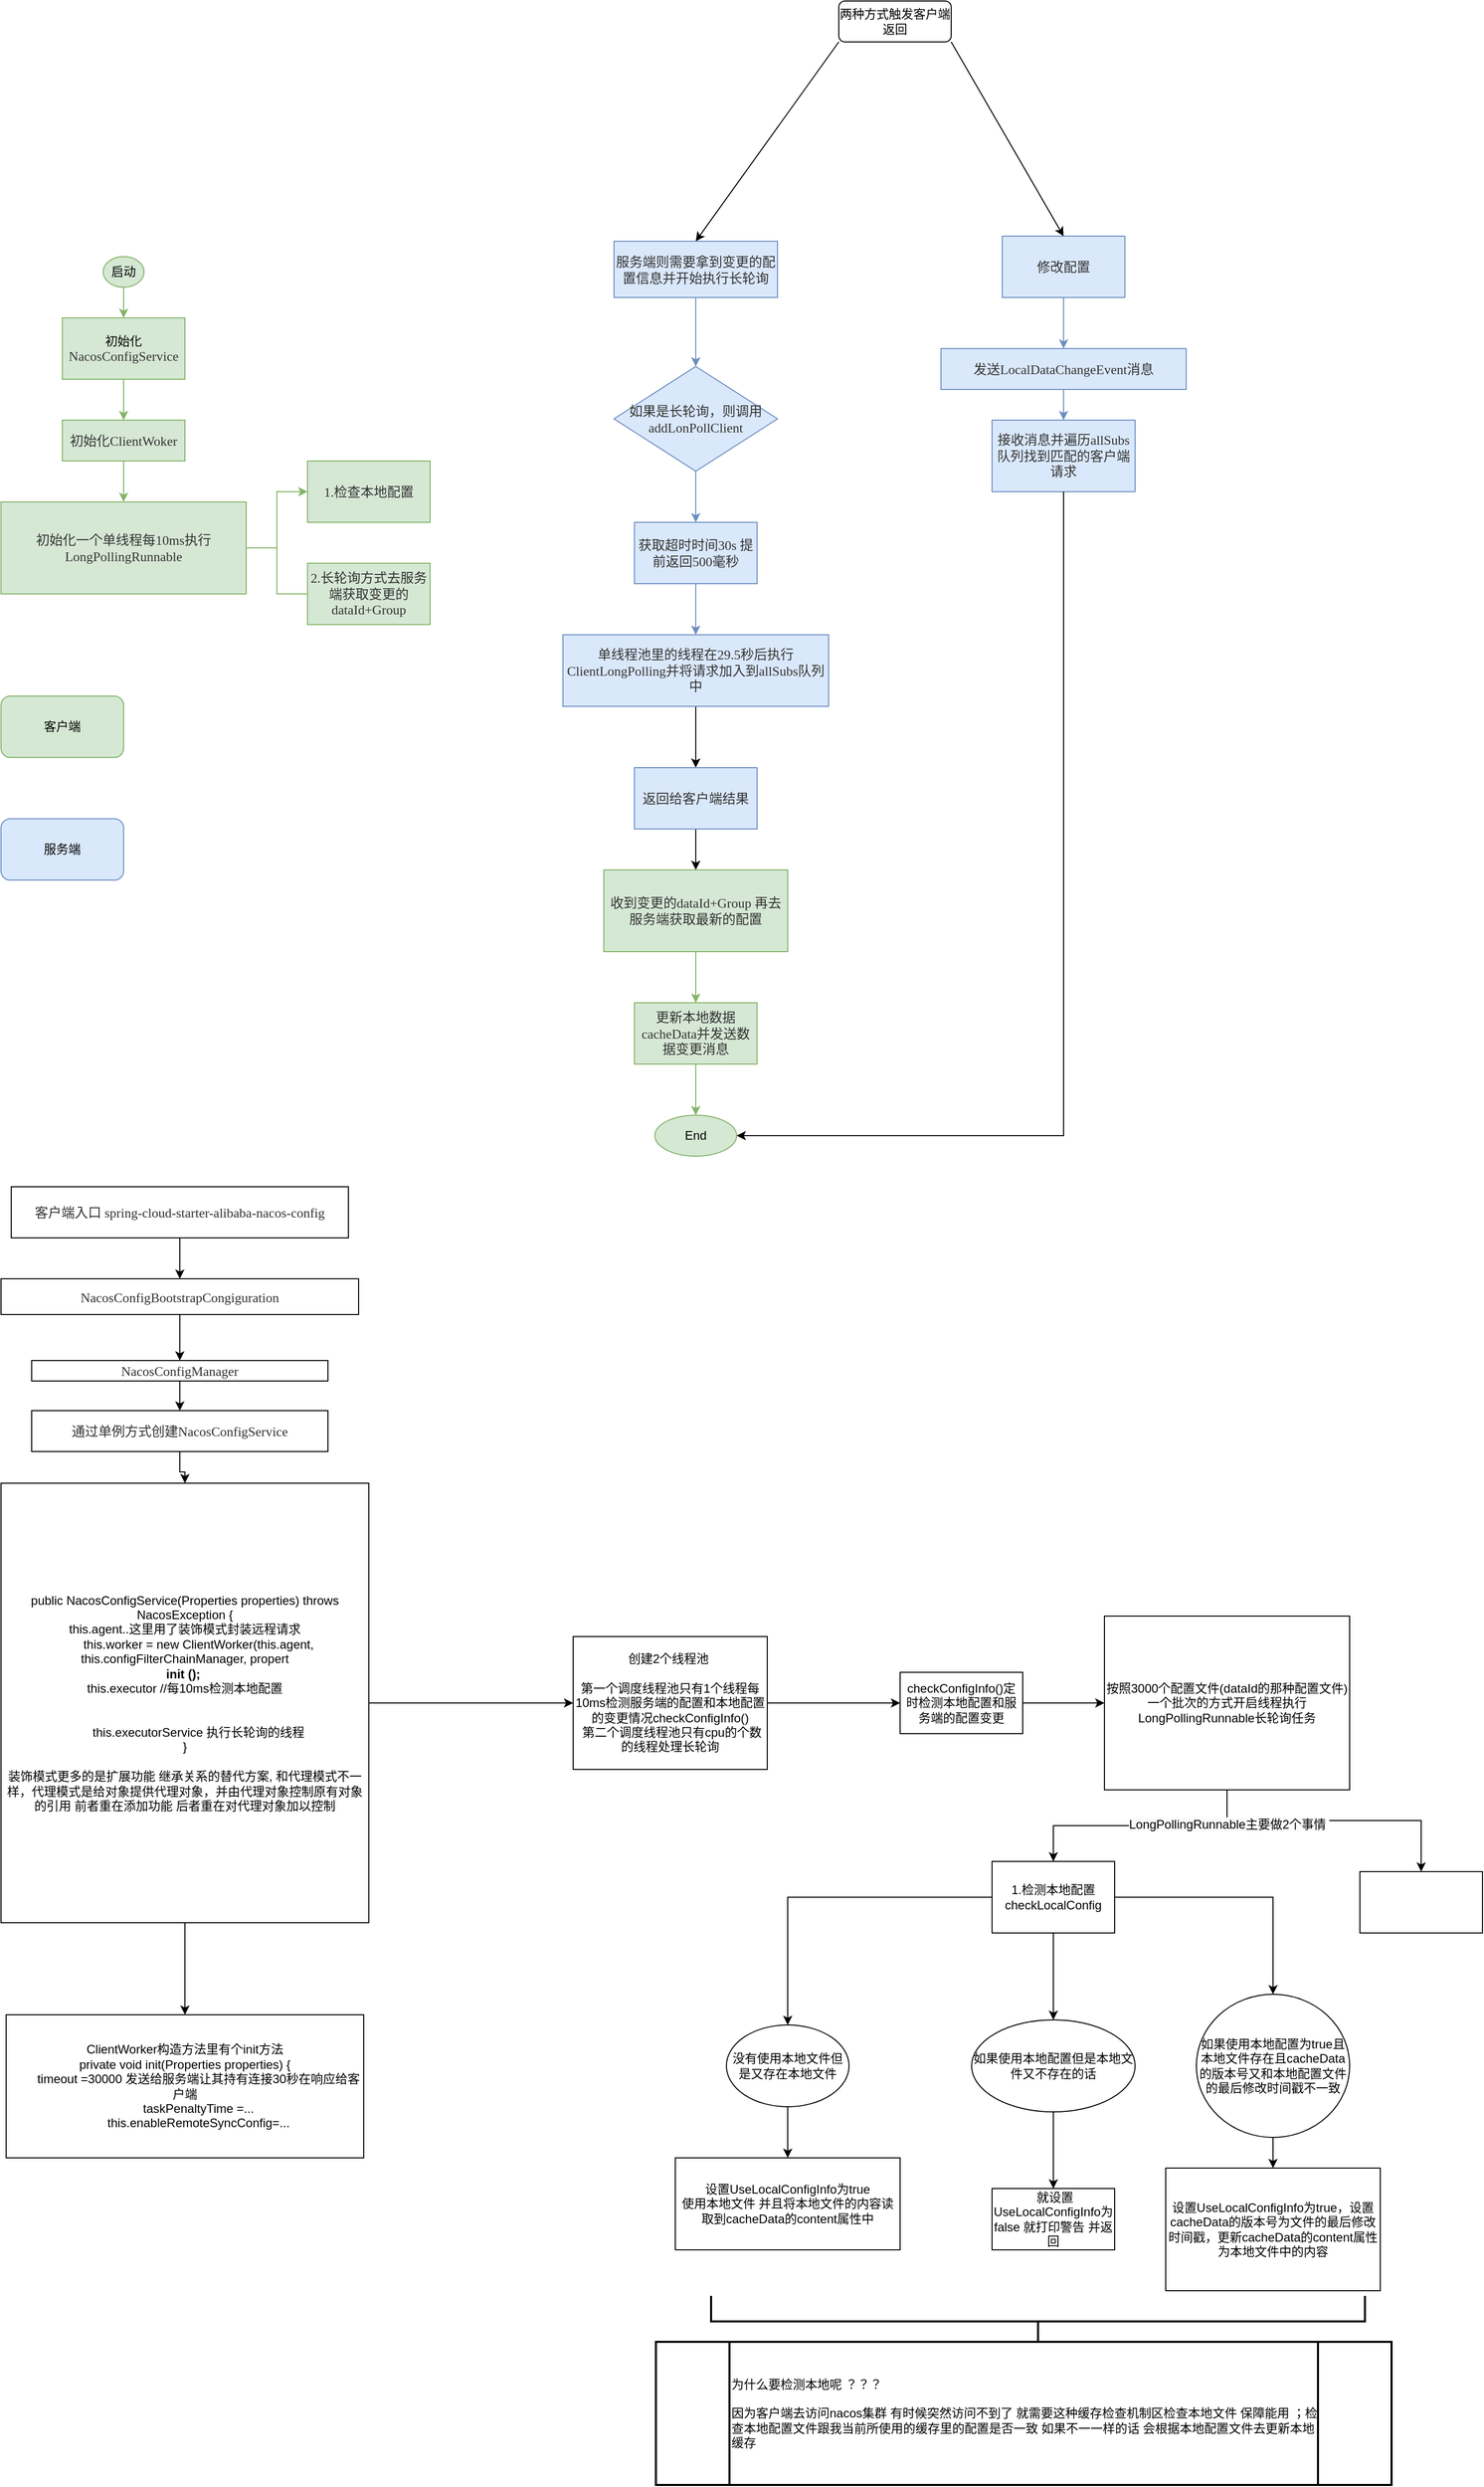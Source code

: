 <mxfile version="20.8.3" type="github">
  <diagram id="gBVBJpbxsoqlgOK4VZeo" name="第 1 页">
    <mxGraphModel dx="1194" dy="1855" grid="1" gridSize="10" guides="1" tooltips="1" connect="1" arrows="1" fold="1" page="1" pageScale="1" pageWidth="827" pageHeight="1169" math="0" shadow="0">
      <root>
        <mxCell id="0" />
        <mxCell id="1" parent="0" />
        <mxCell id="R_mdDU6zKTO6Eg03_8yZ-3" value="" style="edgeStyle=orthogonalEdgeStyle;rounded=0;orthogonalLoop=1;jettySize=auto;html=1;fillColor=#d5e8d4;strokeColor=#82b366;" edge="1" parent="1" source="R_mdDU6zKTO6Eg03_8yZ-1" target="R_mdDU6zKTO6Eg03_8yZ-2">
          <mxGeometry relative="1" as="geometry" />
        </mxCell>
        <mxCell id="R_mdDU6zKTO6Eg03_8yZ-1" value="启动" style="ellipse;whiteSpace=wrap;html=1;fillColor=#d5e8d4;strokeColor=#82b366;" vertex="1" parent="1">
          <mxGeometry x="120" y="40" width="40" height="30" as="geometry" />
        </mxCell>
        <mxCell id="R_mdDU6zKTO6Eg03_8yZ-5" value="" style="edgeStyle=orthogonalEdgeStyle;rounded=0;orthogonalLoop=1;jettySize=auto;html=1;fillColor=#d5e8d4;strokeColor=#82b366;" edge="1" parent="1" source="R_mdDU6zKTO6Eg03_8yZ-2" target="R_mdDU6zKTO6Eg03_8yZ-4">
          <mxGeometry relative="1" as="geometry" />
        </mxCell>
        <mxCell id="R_mdDU6zKTO6Eg03_8yZ-2" value="初始化&lt;span style=&quot;color: rgb(50, 50, 50); font-family: 微软雅黑; font-size: 13px; background-color: rgba(255, 255, 255, 0.01);&quot;&gt;NacosConfigService&lt;/span&gt;" style="whiteSpace=wrap;html=1;fillColor=#d5e8d4;strokeColor=#82b366;" vertex="1" parent="1">
          <mxGeometry x="80" y="100" width="120" height="60" as="geometry" />
        </mxCell>
        <mxCell id="R_mdDU6zKTO6Eg03_8yZ-9" value="" style="edgeStyle=orthogonalEdgeStyle;rounded=0;orthogonalLoop=1;jettySize=auto;html=1;fillColor=#d5e8d4;strokeColor=#82b366;" edge="1" parent="1" source="R_mdDU6zKTO6Eg03_8yZ-4" target="R_mdDU6zKTO6Eg03_8yZ-8">
          <mxGeometry relative="1" as="geometry" />
        </mxCell>
        <mxCell id="R_mdDU6zKTO6Eg03_8yZ-4" value="&lt;span style=&quot;color: rgb(50, 50, 50); font-family: 微软雅黑; font-size: 13px; background-color: rgba(255, 255, 255, 0.01);&quot;&gt;初始化ClientWoker&lt;/span&gt;" style="whiteSpace=wrap;html=1;fillColor=#d5e8d4;strokeColor=#82b366;" vertex="1" parent="1">
          <mxGeometry x="80" y="200" width="120" height="40" as="geometry" />
        </mxCell>
        <mxCell id="R_mdDU6zKTO6Eg03_8yZ-11" value="" style="edgeStyle=orthogonalEdgeStyle;rounded=0;orthogonalLoop=1;jettySize=auto;html=1;fillColor=#d5e8d4;strokeColor=#82b366;" edge="1" parent="1" source="R_mdDU6zKTO6Eg03_8yZ-8" target="R_mdDU6zKTO6Eg03_8yZ-10">
          <mxGeometry relative="1" as="geometry" />
        </mxCell>
        <mxCell id="R_mdDU6zKTO6Eg03_8yZ-8" value="&lt;span style=&quot;color: rgb(50, 50, 50); font-family: 微软雅黑; font-size: 13px; background-color: rgba(255, 255, 255, 0.01);&quot;&gt;初始化一个单线程每10ms执行LongPollingRunnable&lt;/span&gt;" style="whiteSpace=wrap;html=1;fillColor=#d5e8d4;strokeColor=#82b366;" vertex="1" parent="1">
          <mxGeometry x="20" y="280" width="240" height="90" as="geometry" />
        </mxCell>
        <mxCell id="R_mdDU6zKTO6Eg03_8yZ-10" value="&lt;span style=&quot;color: rgb(50, 50, 50); font-family: 微软雅黑; font-size: 13px; background-color: rgba(255, 255, 255, 0.01);&quot;&gt;1.检查本地配置&lt;/span&gt;" style="whiteSpace=wrap;html=1;fillColor=#d5e8d4;strokeColor=#82b366;" vertex="1" parent="1">
          <mxGeometry x="320" y="240" width="120" height="60" as="geometry" />
        </mxCell>
        <mxCell id="R_mdDU6zKTO6Eg03_8yZ-13" value="" style="endArrow=classic;html=1;rounded=0;exitX=1;exitY=0.5;exitDx=0;exitDy=0;fillColor=#d5e8d4;strokeColor=#82b366;" edge="1" parent="1" source="R_mdDU6zKTO6Eg03_8yZ-8">
          <mxGeometry width="50" height="50" relative="1" as="geometry">
            <mxPoint x="390" y="340" as="sourcePoint" />
            <mxPoint x="330" y="370" as="targetPoint" />
            <Array as="points">
              <mxPoint x="290" y="325" />
              <mxPoint x="290" y="370" />
            </Array>
          </mxGeometry>
        </mxCell>
        <mxCell id="R_mdDU6zKTO6Eg03_8yZ-14" value="&lt;span style=&quot;color: rgb(50, 50, 50); font-family: 微软雅黑; font-size: 13px; background-color: rgba(255, 255, 255, 0.01);&quot;&gt;2.长轮询方式去服务端获取变更的dataId+Group&lt;/span&gt;" style="rounded=0;whiteSpace=wrap;html=1;fillColor=#d5e8d4;strokeColor=#82b366;" vertex="1" parent="1">
          <mxGeometry x="320" y="340" width="120" height="60" as="geometry" />
        </mxCell>
        <mxCell id="R_mdDU6zKTO6Eg03_8yZ-17" value="" style="edgeStyle=orthogonalEdgeStyle;rounded=0;orthogonalLoop=1;jettySize=auto;html=1;fillColor=#dae8fc;strokeColor=#6c8ebf;" edge="1" parent="1" source="R_mdDU6zKTO6Eg03_8yZ-15" target="R_mdDU6zKTO6Eg03_8yZ-16">
          <mxGeometry relative="1" as="geometry" />
        </mxCell>
        <mxCell id="R_mdDU6zKTO6Eg03_8yZ-15" value="&lt;span style=&quot;color: rgb(50, 50, 50); font-family: 微软雅黑; font-size: 13px; background-color: rgba(255, 255, 255, 0.01);&quot;&gt;服务端则需要拿到变更的配置信息并开始执行长轮询&lt;/span&gt;" style="rounded=0;whiteSpace=wrap;html=1;fillColor=#dae8fc;strokeColor=#6c8ebf;" vertex="1" parent="1">
          <mxGeometry x="620" y="25" width="160" height="55" as="geometry" />
        </mxCell>
        <mxCell id="R_mdDU6zKTO6Eg03_8yZ-19" value="" style="edgeStyle=orthogonalEdgeStyle;rounded=0;orthogonalLoop=1;jettySize=auto;html=1;fillColor=#dae8fc;strokeColor=#6c8ebf;" edge="1" parent="1" source="R_mdDU6zKTO6Eg03_8yZ-16" target="R_mdDU6zKTO6Eg03_8yZ-18">
          <mxGeometry relative="1" as="geometry" />
        </mxCell>
        <mxCell id="R_mdDU6zKTO6Eg03_8yZ-16" value="&lt;span style=&quot;color: rgb(50, 50, 50); font-family: 微软雅黑; font-size: 13px; background-color: rgba(255, 255, 255, 0.01);&quot;&gt;如果是长轮询，则调用addLonPollClient&lt;/span&gt;" style="rhombus;whiteSpace=wrap;html=1;rounded=0;fillColor=#dae8fc;strokeColor=#6c8ebf;" vertex="1" parent="1">
          <mxGeometry x="620" y="147.5" width="160" height="102.5" as="geometry" />
        </mxCell>
        <mxCell id="R_mdDU6zKTO6Eg03_8yZ-21" style="edgeStyle=orthogonalEdgeStyle;rounded=0;orthogonalLoop=1;jettySize=auto;html=1;exitX=0.5;exitY=1;exitDx=0;exitDy=0;fillColor=#dae8fc;strokeColor=#6c8ebf;" edge="1" parent="1" source="R_mdDU6zKTO6Eg03_8yZ-18" target="R_mdDU6zKTO6Eg03_8yZ-20">
          <mxGeometry relative="1" as="geometry" />
        </mxCell>
        <mxCell id="R_mdDU6zKTO6Eg03_8yZ-18" value="&lt;span style=&quot;color: rgb(50, 50, 50); font-family: 微软雅黑; font-size: 13px; background-color: rgba(255, 255, 255, 0.01);&quot;&gt;获取超时时间30s 提前返回500毫秒&lt;/span&gt;" style="whiteSpace=wrap;html=1;rounded=0;fillColor=#dae8fc;strokeColor=#6c8ebf;" vertex="1" parent="1">
          <mxGeometry x="640" y="300" width="120" height="60" as="geometry" />
        </mxCell>
        <mxCell id="R_mdDU6zKTO6Eg03_8yZ-23" style="edgeStyle=orthogonalEdgeStyle;rounded=0;orthogonalLoop=1;jettySize=auto;html=1;exitX=0.5;exitY=1;exitDx=0;exitDy=0;entryX=0.5;entryY=0;entryDx=0;entryDy=0;" edge="1" parent="1" source="R_mdDU6zKTO6Eg03_8yZ-20" target="R_mdDU6zKTO6Eg03_8yZ-22">
          <mxGeometry relative="1" as="geometry" />
        </mxCell>
        <mxCell id="R_mdDU6zKTO6Eg03_8yZ-20" value="&lt;span style=&quot;color: rgb(50, 50, 50); font-family: 微软雅黑; font-size: 13px; background-color: rgba(255, 255, 255, 0.01);&quot;&gt;单线程池里的线程在29.5秒后执行ClientLongPolling并将请求加入到allSubs队列中&lt;/span&gt;" style="whiteSpace=wrap;html=1;rounded=0;fillColor=#dae8fc;strokeColor=#6c8ebf;" vertex="1" parent="1">
          <mxGeometry x="570" y="410" width="260" height="70" as="geometry" />
        </mxCell>
        <mxCell id="R_mdDU6zKTO6Eg03_8yZ-25" style="edgeStyle=orthogonalEdgeStyle;rounded=0;orthogonalLoop=1;jettySize=auto;html=1;exitX=0.5;exitY=1;exitDx=0;exitDy=0;entryX=0.5;entryY=0;entryDx=0;entryDy=0;" edge="1" parent="1" source="R_mdDU6zKTO6Eg03_8yZ-22" target="R_mdDU6zKTO6Eg03_8yZ-24">
          <mxGeometry relative="1" as="geometry" />
        </mxCell>
        <mxCell id="R_mdDU6zKTO6Eg03_8yZ-22" value="&lt;span style=&quot;color: rgb(50, 50, 50); font-family: 微软雅黑; font-size: 13px; background-color: rgba(255, 255, 255, 0.01);&quot;&gt;返回给客户端结果&lt;/span&gt;" style="whiteSpace=wrap;html=1;rounded=0;fillColor=#dae8fc;strokeColor=#6c8ebf;" vertex="1" parent="1">
          <mxGeometry x="640" y="540" width="120" height="60" as="geometry" />
        </mxCell>
        <mxCell id="R_mdDU6zKTO6Eg03_8yZ-28" value="" style="edgeStyle=orthogonalEdgeStyle;rounded=0;orthogonalLoop=1;jettySize=auto;html=1;fillColor=#d5e8d4;strokeColor=#82b366;" edge="1" parent="1" source="R_mdDU6zKTO6Eg03_8yZ-24" target="R_mdDU6zKTO6Eg03_8yZ-26">
          <mxGeometry relative="1" as="geometry" />
        </mxCell>
        <mxCell id="R_mdDU6zKTO6Eg03_8yZ-24" value="&lt;span style=&quot;color: rgb(50, 50, 50); font-family: 微软雅黑; font-size: 13px; background-color: rgba(255, 255, 255, 0.01);&quot;&gt;收到变更的dataId+Group 再去服务端获取最新的配置&lt;/span&gt;" style="whiteSpace=wrap;html=1;rounded=0;fillColor=#d5e8d4;strokeColor=#82b366;" vertex="1" parent="1">
          <mxGeometry x="610" y="640" width="180" height="80" as="geometry" />
        </mxCell>
        <mxCell id="R_mdDU6zKTO6Eg03_8yZ-30" value="" style="edgeStyle=orthogonalEdgeStyle;rounded=0;orthogonalLoop=1;jettySize=auto;html=1;fillColor=#d5e8d4;strokeColor=#82b366;" edge="1" parent="1" source="R_mdDU6zKTO6Eg03_8yZ-26" target="R_mdDU6zKTO6Eg03_8yZ-29">
          <mxGeometry relative="1" as="geometry" />
        </mxCell>
        <mxCell id="R_mdDU6zKTO6Eg03_8yZ-26" value="&lt;span style=&quot;color: rgb(50, 50, 50); font-family: 微软雅黑; font-size: 13px; background-color: rgba(255, 255, 255, 0.01);&quot;&gt;更新本地数据cacheData并发送数据变更消息&lt;/span&gt;" style="whiteSpace=wrap;html=1;rounded=0;fillColor=#d5e8d4;strokeColor=#82b366;" vertex="1" parent="1">
          <mxGeometry x="640" y="770" width="120" height="60" as="geometry" />
        </mxCell>
        <mxCell id="R_mdDU6zKTO6Eg03_8yZ-29" value="End" style="ellipse;whiteSpace=wrap;html=1;rounded=0;fillColor=#d5e8d4;strokeColor=#82b366;" vertex="1" parent="1">
          <mxGeometry x="660" y="880" width="80" height="40" as="geometry" />
        </mxCell>
        <mxCell id="R_mdDU6zKTO6Eg03_8yZ-34" value="" style="edgeStyle=orthogonalEdgeStyle;rounded=0;orthogonalLoop=1;jettySize=auto;html=1;fillColor=#dae8fc;strokeColor=#6c8ebf;" edge="1" parent="1" source="R_mdDU6zKTO6Eg03_8yZ-31" target="R_mdDU6zKTO6Eg03_8yZ-32">
          <mxGeometry relative="1" as="geometry" />
        </mxCell>
        <mxCell id="R_mdDU6zKTO6Eg03_8yZ-31" value="&lt;span style=&quot;color: rgb(50, 50, 50); font-family: 微软雅黑; font-size: 13px; background-color: rgba(255, 255, 255, 0.01);&quot;&gt;修改配置&lt;/span&gt;" style="rounded=0;whiteSpace=wrap;html=1;fillColor=#dae8fc;strokeColor=#6c8ebf;" vertex="1" parent="1">
          <mxGeometry x="1000" y="20" width="120" height="60" as="geometry" />
        </mxCell>
        <mxCell id="R_mdDU6zKTO6Eg03_8yZ-36" value="" style="edgeStyle=orthogonalEdgeStyle;rounded=0;orthogonalLoop=1;jettySize=auto;html=1;fillColor=#dae8fc;strokeColor=#6c8ebf;" edge="1" parent="1" source="R_mdDU6zKTO6Eg03_8yZ-32" target="R_mdDU6zKTO6Eg03_8yZ-35">
          <mxGeometry relative="1" as="geometry" />
        </mxCell>
        <mxCell id="R_mdDU6zKTO6Eg03_8yZ-32" value="&lt;span style=&quot;color: rgb(50, 50, 50); font-family: 微软雅黑; font-size: 13px; background-color: rgba(255, 255, 255, 0.01);&quot;&gt;发送LocalDataChangeEvent消息&lt;/span&gt;" style="whiteSpace=wrap;html=1;rounded=0;fillColor=#dae8fc;strokeColor=#6c8ebf;" vertex="1" parent="1">
          <mxGeometry x="940" y="130" width="240" height="40" as="geometry" />
        </mxCell>
        <mxCell id="R_mdDU6zKTO6Eg03_8yZ-35" value="&lt;span style=&quot;color: rgb(50, 50, 50); font-family: 微软雅黑; font-size: 13px; background-color: rgba(255, 255, 255, 0.01);&quot;&gt;接收消息并遍历allSubs队列找到匹配的客户端请求&lt;/span&gt;" style="whiteSpace=wrap;html=1;rounded=0;fillColor=#dae8fc;strokeColor=#6c8ebf;" vertex="1" parent="1">
          <mxGeometry x="990" y="200" width="140" height="70" as="geometry" />
        </mxCell>
        <mxCell id="R_mdDU6zKTO6Eg03_8yZ-37" value="" style="endArrow=classic;html=1;rounded=0;exitX=0.5;exitY=1;exitDx=0;exitDy=0;entryX=1;entryY=0.5;entryDx=0;entryDy=0;" edge="1" parent="1" source="R_mdDU6zKTO6Eg03_8yZ-35" target="R_mdDU6zKTO6Eg03_8yZ-29">
          <mxGeometry width="50" height="50" relative="1" as="geometry">
            <mxPoint x="1070" y="355" as="sourcePoint" />
            <mxPoint x="1060" y="690" as="targetPoint" />
            <Array as="points">
              <mxPoint x="1060" y="900" />
            </Array>
          </mxGeometry>
        </mxCell>
        <mxCell id="R_mdDU6zKTO6Eg03_8yZ-39" value="两种方式触发客户端返回" style="rounded=1;whiteSpace=wrap;html=1;" vertex="1" parent="1">
          <mxGeometry x="840" y="-210" width="110" height="40" as="geometry" />
        </mxCell>
        <mxCell id="R_mdDU6zKTO6Eg03_8yZ-40" value="" style="endArrow=classic;html=1;rounded=0;exitX=0;exitY=1;exitDx=0;exitDy=0;entryX=0.5;entryY=0;entryDx=0;entryDy=0;" edge="1" parent="1" source="R_mdDU6zKTO6Eg03_8yZ-39" target="R_mdDU6zKTO6Eg03_8yZ-15">
          <mxGeometry width="50" height="50" relative="1" as="geometry">
            <mxPoint x="840" y="-160" as="sourcePoint" />
            <mxPoint x="770" y="-120" as="targetPoint" />
          </mxGeometry>
        </mxCell>
        <mxCell id="R_mdDU6zKTO6Eg03_8yZ-41" value="" style="endArrow=classic;html=1;rounded=0;exitX=1;exitY=1;exitDx=0;exitDy=0;entryX=0.5;entryY=0;entryDx=0;entryDy=0;" edge="1" parent="1" source="R_mdDU6zKTO6Eg03_8yZ-39" target="R_mdDU6zKTO6Eg03_8yZ-31">
          <mxGeometry width="50" height="50" relative="1" as="geometry">
            <mxPoint x="940" y="-100" as="sourcePoint" />
            <mxPoint x="990" y="-150" as="targetPoint" />
          </mxGeometry>
        </mxCell>
        <mxCell id="R_mdDU6zKTO6Eg03_8yZ-42" value="客户端" style="rounded=1;whiteSpace=wrap;html=1;fillColor=#d5e8d4;strokeColor=#82b366;" vertex="1" parent="1">
          <mxGeometry x="20" y="470" width="120" height="60" as="geometry" />
        </mxCell>
        <mxCell id="R_mdDU6zKTO6Eg03_8yZ-43" value="服务端" style="rounded=1;whiteSpace=wrap;html=1;fillColor=#dae8fc;strokeColor=#6c8ebf;" vertex="1" parent="1">
          <mxGeometry x="20" y="590" width="120" height="60" as="geometry" />
        </mxCell>
        <mxCell id="R_mdDU6zKTO6Eg03_8yZ-46" value="" style="edgeStyle=orthogonalEdgeStyle;rounded=0;orthogonalLoop=1;jettySize=auto;html=1;" edge="1" parent="1" source="R_mdDU6zKTO6Eg03_8yZ-44" target="R_mdDU6zKTO6Eg03_8yZ-45">
          <mxGeometry relative="1" as="geometry" />
        </mxCell>
        <mxCell id="R_mdDU6zKTO6Eg03_8yZ-44" value="&lt;span style=&quot;color: rgb(50, 50, 50); font-family: 微软雅黑; font-size: 13px; background-color: rgba(255, 255, 255, 0.01);&quot;&gt;客户端入口 spring-cloud-starter-alibaba-nacos-config&lt;/span&gt;" style="rounded=0;whiteSpace=wrap;html=1;" vertex="1" parent="1">
          <mxGeometry x="30" y="950" width="330" height="50" as="geometry" />
        </mxCell>
        <mxCell id="R_mdDU6zKTO6Eg03_8yZ-48" value="" style="edgeStyle=orthogonalEdgeStyle;rounded=0;orthogonalLoop=1;jettySize=auto;html=1;" edge="1" parent="1" source="R_mdDU6zKTO6Eg03_8yZ-45" target="R_mdDU6zKTO6Eg03_8yZ-47">
          <mxGeometry relative="1" as="geometry" />
        </mxCell>
        <mxCell id="R_mdDU6zKTO6Eg03_8yZ-45" value="&lt;span style=&quot;color: rgb(50, 50, 50); font-family: 微软雅黑; font-size: 13px; background-color: rgba(255, 255, 255, 0.01);&quot;&gt;NacosConfigBootstrapCongiguration&lt;/span&gt;" style="whiteSpace=wrap;html=1;rounded=0;" vertex="1" parent="1">
          <mxGeometry x="20" y="1040" width="350" height="35" as="geometry" />
        </mxCell>
        <mxCell id="R_mdDU6zKTO6Eg03_8yZ-50" value="" style="edgeStyle=orthogonalEdgeStyle;rounded=0;orthogonalLoop=1;jettySize=auto;html=1;" edge="1" parent="1" source="R_mdDU6zKTO6Eg03_8yZ-47" target="R_mdDU6zKTO6Eg03_8yZ-49">
          <mxGeometry relative="1" as="geometry" />
        </mxCell>
        <mxCell id="R_mdDU6zKTO6Eg03_8yZ-47" value="&lt;span style=&quot;color: rgb(50, 50, 50); font-family: 微软雅黑; font-size: 13px; background-color: rgba(255, 255, 255, 0.01);&quot;&gt;NacosConfigManager&lt;/span&gt;" style="whiteSpace=wrap;html=1;rounded=0;" vertex="1" parent="1">
          <mxGeometry x="50" y="1120" width="290" height="20" as="geometry" />
        </mxCell>
        <mxCell id="R_mdDU6zKTO6Eg03_8yZ-52" value="" style="edgeStyle=orthogonalEdgeStyle;rounded=0;orthogonalLoop=1;jettySize=auto;html=1;" edge="1" parent="1" source="R_mdDU6zKTO6Eg03_8yZ-49" target="R_mdDU6zKTO6Eg03_8yZ-51">
          <mxGeometry relative="1" as="geometry" />
        </mxCell>
        <mxCell id="R_mdDU6zKTO6Eg03_8yZ-49" value="&lt;span style=&quot;color: rgb(50, 50, 50); font-family: 微软雅黑; font-size: 13px; background-color: rgba(255, 255, 255, 0.01);&quot;&gt;通过单例方式创建NacosConfigService&lt;/span&gt;" style="whiteSpace=wrap;html=1;rounded=0;" vertex="1" parent="1">
          <mxGeometry x="50" y="1169" width="290" height="40" as="geometry" />
        </mxCell>
        <mxCell id="R_mdDU6zKTO6Eg03_8yZ-54" value="" style="edgeStyle=orthogonalEdgeStyle;rounded=0;orthogonalLoop=1;jettySize=auto;html=1;" edge="1" parent="1" source="R_mdDU6zKTO6Eg03_8yZ-51" target="R_mdDU6zKTO6Eg03_8yZ-53">
          <mxGeometry relative="1" as="geometry" />
        </mxCell>
        <mxCell id="R_mdDU6zKTO6Eg03_8yZ-56" value="" style="edgeStyle=orthogonalEdgeStyle;rounded=0;orthogonalLoop=1;jettySize=auto;html=1;" edge="1" parent="1" source="R_mdDU6zKTO6Eg03_8yZ-51" target="R_mdDU6zKTO6Eg03_8yZ-55">
          <mxGeometry relative="1" as="geometry" />
        </mxCell>
        <mxCell id="R_mdDU6zKTO6Eg03_8yZ-51" value="public NacosConfigService(Properties properties) throws NacosException {&lt;br&gt;&lt;div&gt;this.agent..这里用了装饰模式封装远程请求&lt;/div&gt;&lt;div&gt;&amp;nbsp; &amp;nbsp; &amp;nbsp; &amp;nbsp; this.worker = new ClientWorker(this.agent, this.configFilterChainManager, propert&lt;/div&gt;&lt;div&gt;&lt;b&gt;init ();&amp;nbsp;&lt;/b&gt;&lt;/div&gt;&lt;div&gt;&lt;div&gt;this.executor //每10ms检测本地配置&lt;/div&gt;&lt;div&gt;&amp;nbsp; &amp;nbsp; &amp;nbsp;&amp;nbsp;&lt;/div&gt;&lt;div&gt;&amp;nbsp; &amp;nbsp; &amp;nbsp; &amp;nbsp;&amp;nbsp;&lt;/div&gt;&lt;div&gt;&amp;nbsp; &amp;nbsp; &amp;nbsp; &amp;nbsp; this.executorService 执行长轮询的线程&lt;/div&gt;&lt;/div&gt;}&lt;br&gt;&lt;br&gt;装饰模式更多的是扩展功能 继承关系的替代方案, 和代理模式不一样，代理模式是给对象提供代理对象，并由代理对象控制原有对象的引用 前者重在添加功能 后者重在对代理对象加以控制" style="whiteSpace=wrap;html=1;rounded=0;" vertex="1" parent="1">
          <mxGeometry x="20" y="1240" width="360" height="430" as="geometry" />
        </mxCell>
        <mxCell id="R_mdDU6zKTO6Eg03_8yZ-53" value="ClientWorker构造方法里有个init方法&lt;br&gt;&lt;div&gt;private void init(Properties properties) {&lt;/div&gt;&lt;div&gt;&amp;nbsp; &amp;nbsp; &amp;nbsp; &amp;nbsp; timeout =30000 发送给服务端让其持有连接30秒在响应给客户端&lt;/div&gt;&lt;div&gt;&amp;nbsp; &amp;nbsp; &amp;nbsp; &amp;nbsp; taskPenaltyTime =...&lt;/div&gt;&lt;div&gt;&amp;nbsp; &amp;nbsp; &amp;nbsp; &amp;nbsp; this.enableRemoteSyncConfig=...&lt;/div&gt;" style="whiteSpace=wrap;html=1;rounded=0;" vertex="1" parent="1">
          <mxGeometry x="25" y="1760" width="350" height="140" as="geometry" />
        </mxCell>
        <mxCell id="R_mdDU6zKTO6Eg03_8yZ-58" value="" style="edgeStyle=orthogonalEdgeStyle;rounded=0;orthogonalLoop=1;jettySize=auto;html=1;" edge="1" parent="1" source="R_mdDU6zKTO6Eg03_8yZ-55" target="R_mdDU6zKTO6Eg03_8yZ-57">
          <mxGeometry relative="1" as="geometry" />
        </mxCell>
        <mxCell id="R_mdDU6zKTO6Eg03_8yZ-55" value="创建2个线程池&amp;nbsp;&lt;br&gt;&lt;br&gt;第一个调度线程池只有1个线程每10ms检测服务端的配置和本地配置的变更情况checkConfigInfo()&lt;br&gt;&amp;nbsp;第二个调度线程池只有cpu的个数的线程处理长轮询" style="whiteSpace=wrap;html=1;rounded=0;" vertex="1" parent="1">
          <mxGeometry x="580" y="1390" width="190" height="130" as="geometry" />
        </mxCell>
        <mxCell id="R_mdDU6zKTO6Eg03_8yZ-60" value="" style="edgeStyle=orthogonalEdgeStyle;rounded=0;orthogonalLoop=1;jettySize=auto;html=1;" edge="1" parent="1" source="R_mdDU6zKTO6Eg03_8yZ-57" target="R_mdDU6zKTO6Eg03_8yZ-59">
          <mxGeometry relative="1" as="geometry" />
        </mxCell>
        <mxCell id="R_mdDU6zKTO6Eg03_8yZ-57" value="checkConfigInfo()定时检测本地配置和服务端的配置变更" style="whiteSpace=wrap;html=1;rounded=0;" vertex="1" parent="1">
          <mxGeometry x="900" y="1425" width="120" height="60" as="geometry" />
        </mxCell>
        <mxCell id="R_mdDU6zKTO6Eg03_8yZ-62" value="" style="edgeStyle=orthogonalEdgeStyle;rounded=0;orthogonalLoop=1;jettySize=auto;html=1;" edge="1" parent="1" source="R_mdDU6zKTO6Eg03_8yZ-59" target="R_mdDU6zKTO6Eg03_8yZ-61">
          <mxGeometry relative="1" as="geometry" />
        </mxCell>
        <mxCell id="R_mdDU6zKTO6Eg03_8yZ-63" value="&lt;span style=&quot;font-size: 12px; background-color: rgb(251, 251, 251);&quot;&gt;LongPollingRunnable主要做2个事情&lt;/span&gt;" style="edgeLabel;html=1;align=center;verticalAlign=middle;resizable=0;points=[];" vertex="1" connectable="0" parent="R_mdDU6zKTO6Eg03_8yZ-62">
          <mxGeometry x="-0.658" y="-1" relative="1" as="geometry">
            <mxPoint x="6" as="offset" />
          </mxGeometry>
        </mxCell>
        <mxCell id="R_mdDU6zKTO6Eg03_8yZ-59" value="按照3000个配置文件(dataId的那种配置文件)一个批次的方式开启线程执行LongPollingRunnable长轮询任务" style="rounded=0;whiteSpace=wrap;html=1;" vertex="1" parent="1">
          <mxGeometry x="1100" y="1370" width="240" height="170" as="geometry" />
        </mxCell>
        <mxCell id="R_mdDU6zKTO6Eg03_8yZ-68" style="edgeStyle=orthogonalEdgeStyle;rounded=0;orthogonalLoop=1;jettySize=auto;html=1;entryX=0.5;entryY=0;entryDx=0;entryDy=0;" edge="1" parent="1" source="R_mdDU6zKTO6Eg03_8yZ-61" target="R_mdDU6zKTO6Eg03_8yZ-66">
          <mxGeometry relative="1" as="geometry" />
        </mxCell>
        <mxCell id="R_mdDU6zKTO6Eg03_8yZ-71" value="" style="edgeStyle=orthogonalEdgeStyle;rounded=0;orthogonalLoop=1;jettySize=auto;html=1;" edge="1" parent="1" source="R_mdDU6zKTO6Eg03_8yZ-61" target="R_mdDU6zKTO6Eg03_8yZ-70">
          <mxGeometry relative="1" as="geometry" />
        </mxCell>
        <mxCell id="R_mdDU6zKTO6Eg03_8yZ-76" style="edgeStyle=orthogonalEdgeStyle;rounded=0;orthogonalLoop=1;jettySize=auto;html=1;exitX=1;exitY=0.5;exitDx=0;exitDy=0;entryX=0.5;entryY=0;entryDx=0;entryDy=0;" edge="1" parent="1" source="R_mdDU6zKTO6Eg03_8yZ-61" target="R_mdDU6zKTO6Eg03_8yZ-74">
          <mxGeometry relative="1" as="geometry" />
        </mxCell>
        <mxCell id="R_mdDU6zKTO6Eg03_8yZ-61" value="1.检测本地配置checkLocalConfig" style="whiteSpace=wrap;html=1;rounded=0;" vertex="1" parent="1">
          <mxGeometry x="990" y="1610" width="120" height="70" as="geometry" />
        </mxCell>
        <mxCell id="R_mdDU6zKTO6Eg03_8yZ-64" value="" style="endArrow=classic;html=1;rounded=0;entryX=0.5;entryY=0;entryDx=0;entryDy=0;" edge="1" parent="1" target="R_mdDU6zKTO6Eg03_8yZ-65">
          <mxGeometry width="50" height="50" relative="1" as="geometry">
            <mxPoint x="1320" y="1570" as="sourcePoint" />
            <mxPoint x="1370" y="1530" as="targetPoint" />
            <Array as="points">
              <mxPoint x="1410" y="1570" />
            </Array>
          </mxGeometry>
        </mxCell>
        <mxCell id="R_mdDU6zKTO6Eg03_8yZ-65" value="" style="rounded=0;whiteSpace=wrap;html=1;" vertex="1" parent="1">
          <mxGeometry x="1350" y="1620" width="120" height="60" as="geometry" />
        </mxCell>
        <mxCell id="R_mdDU6zKTO6Eg03_8yZ-69" value="" style="edgeStyle=orthogonalEdgeStyle;rounded=0;orthogonalLoop=1;jettySize=auto;html=1;" edge="1" parent="1" source="R_mdDU6zKTO6Eg03_8yZ-66" target="R_mdDU6zKTO6Eg03_8yZ-67">
          <mxGeometry relative="1" as="geometry" />
        </mxCell>
        <mxCell id="R_mdDU6zKTO6Eg03_8yZ-66" value="没有使用本地文件但是又存在本地文件" style="ellipse;whiteSpace=wrap;html=1;" vertex="1" parent="1">
          <mxGeometry x="730" y="1770" width="120" height="80" as="geometry" />
        </mxCell>
        <mxCell id="R_mdDU6zKTO6Eg03_8yZ-67" value="设置UseLocalConfigInfo为true&lt;br&gt;使用本地文件 并且将本地文件的内容读取到cacheData的content属性中" style="whiteSpace=wrap;html=1;" vertex="1" parent="1">
          <mxGeometry x="680" y="1900" width="220" height="90" as="geometry" />
        </mxCell>
        <mxCell id="R_mdDU6zKTO6Eg03_8yZ-73" value="" style="edgeStyle=orthogonalEdgeStyle;rounded=0;orthogonalLoop=1;jettySize=auto;html=1;" edge="1" parent="1" source="R_mdDU6zKTO6Eg03_8yZ-70" target="R_mdDU6zKTO6Eg03_8yZ-72">
          <mxGeometry relative="1" as="geometry" />
        </mxCell>
        <mxCell id="R_mdDU6zKTO6Eg03_8yZ-70" value="如果使用本地配置但是本地文件又不存在的话" style="ellipse;whiteSpace=wrap;html=1;rounded=0;" vertex="1" parent="1">
          <mxGeometry x="970" y="1765" width="160" height="90" as="geometry" />
        </mxCell>
        <mxCell id="R_mdDU6zKTO6Eg03_8yZ-72" value="&amp;nbsp;就设置UseLocalConfigInfo为false 就打印警告 并返回" style="whiteSpace=wrap;html=1;rounded=0;" vertex="1" parent="1">
          <mxGeometry x="990" y="1930" width="120" height="60" as="geometry" />
        </mxCell>
        <mxCell id="R_mdDU6zKTO6Eg03_8yZ-78" value="" style="edgeStyle=orthogonalEdgeStyle;rounded=0;orthogonalLoop=1;jettySize=auto;html=1;" edge="1" parent="1" source="R_mdDU6zKTO6Eg03_8yZ-74" target="R_mdDU6zKTO6Eg03_8yZ-77">
          <mxGeometry relative="1" as="geometry" />
        </mxCell>
        <mxCell id="R_mdDU6zKTO6Eg03_8yZ-74" value="如果使用本地配置为true且本地文件存在且cacheData的版本号又和本地配置文件的最后修改时间戳不一致" style="ellipse;whiteSpace=wrap;html=1;" vertex="1" parent="1">
          <mxGeometry x="1190" y="1740" width="150" height="140" as="geometry" />
        </mxCell>
        <mxCell id="R_mdDU6zKTO6Eg03_8yZ-77" value="设置UseLocalConfigInfo为true，设置cacheData的版本号为文件的最后修改时间戳，更新cacheData的content属性为本地文件中的内容" style="whiteSpace=wrap;html=1;" vertex="1" parent="1">
          <mxGeometry x="1160" y="1910" width="210" height="120" as="geometry" />
        </mxCell>
        <mxCell id="R_mdDU6zKTO6Eg03_8yZ-83" value="" style="strokeWidth=2;html=1;shape=mxgraph.flowchart.annotation_2;align=left;labelPosition=right;pointerEvents=1;rotation=-90;" vertex="1" parent="1">
          <mxGeometry x="1010" y="1740" width="50" height="640" as="geometry" />
        </mxCell>
        <mxCell id="R_mdDU6zKTO6Eg03_8yZ-84" value="为什么要检测本地呢 ？？？&lt;br&gt;&lt;br&gt;因为客户端去访问nacos集群 有时候突然访问不到了 就需要这种缓存检查机制区检查本地文件 保障能用 ；检查本地配置文件跟我当前所使用的缓存里的配置是否一致 如果不一一样的话 会根据本地配置文件去更新本地缓存" style="shape=process;whiteSpace=wrap;html=1;backgroundOutline=1;align=left;strokeWidth=2;" vertex="1" parent="1">
          <mxGeometry x="661" y="2080" width="720" height="140" as="geometry" />
        </mxCell>
      </root>
    </mxGraphModel>
  </diagram>
</mxfile>
